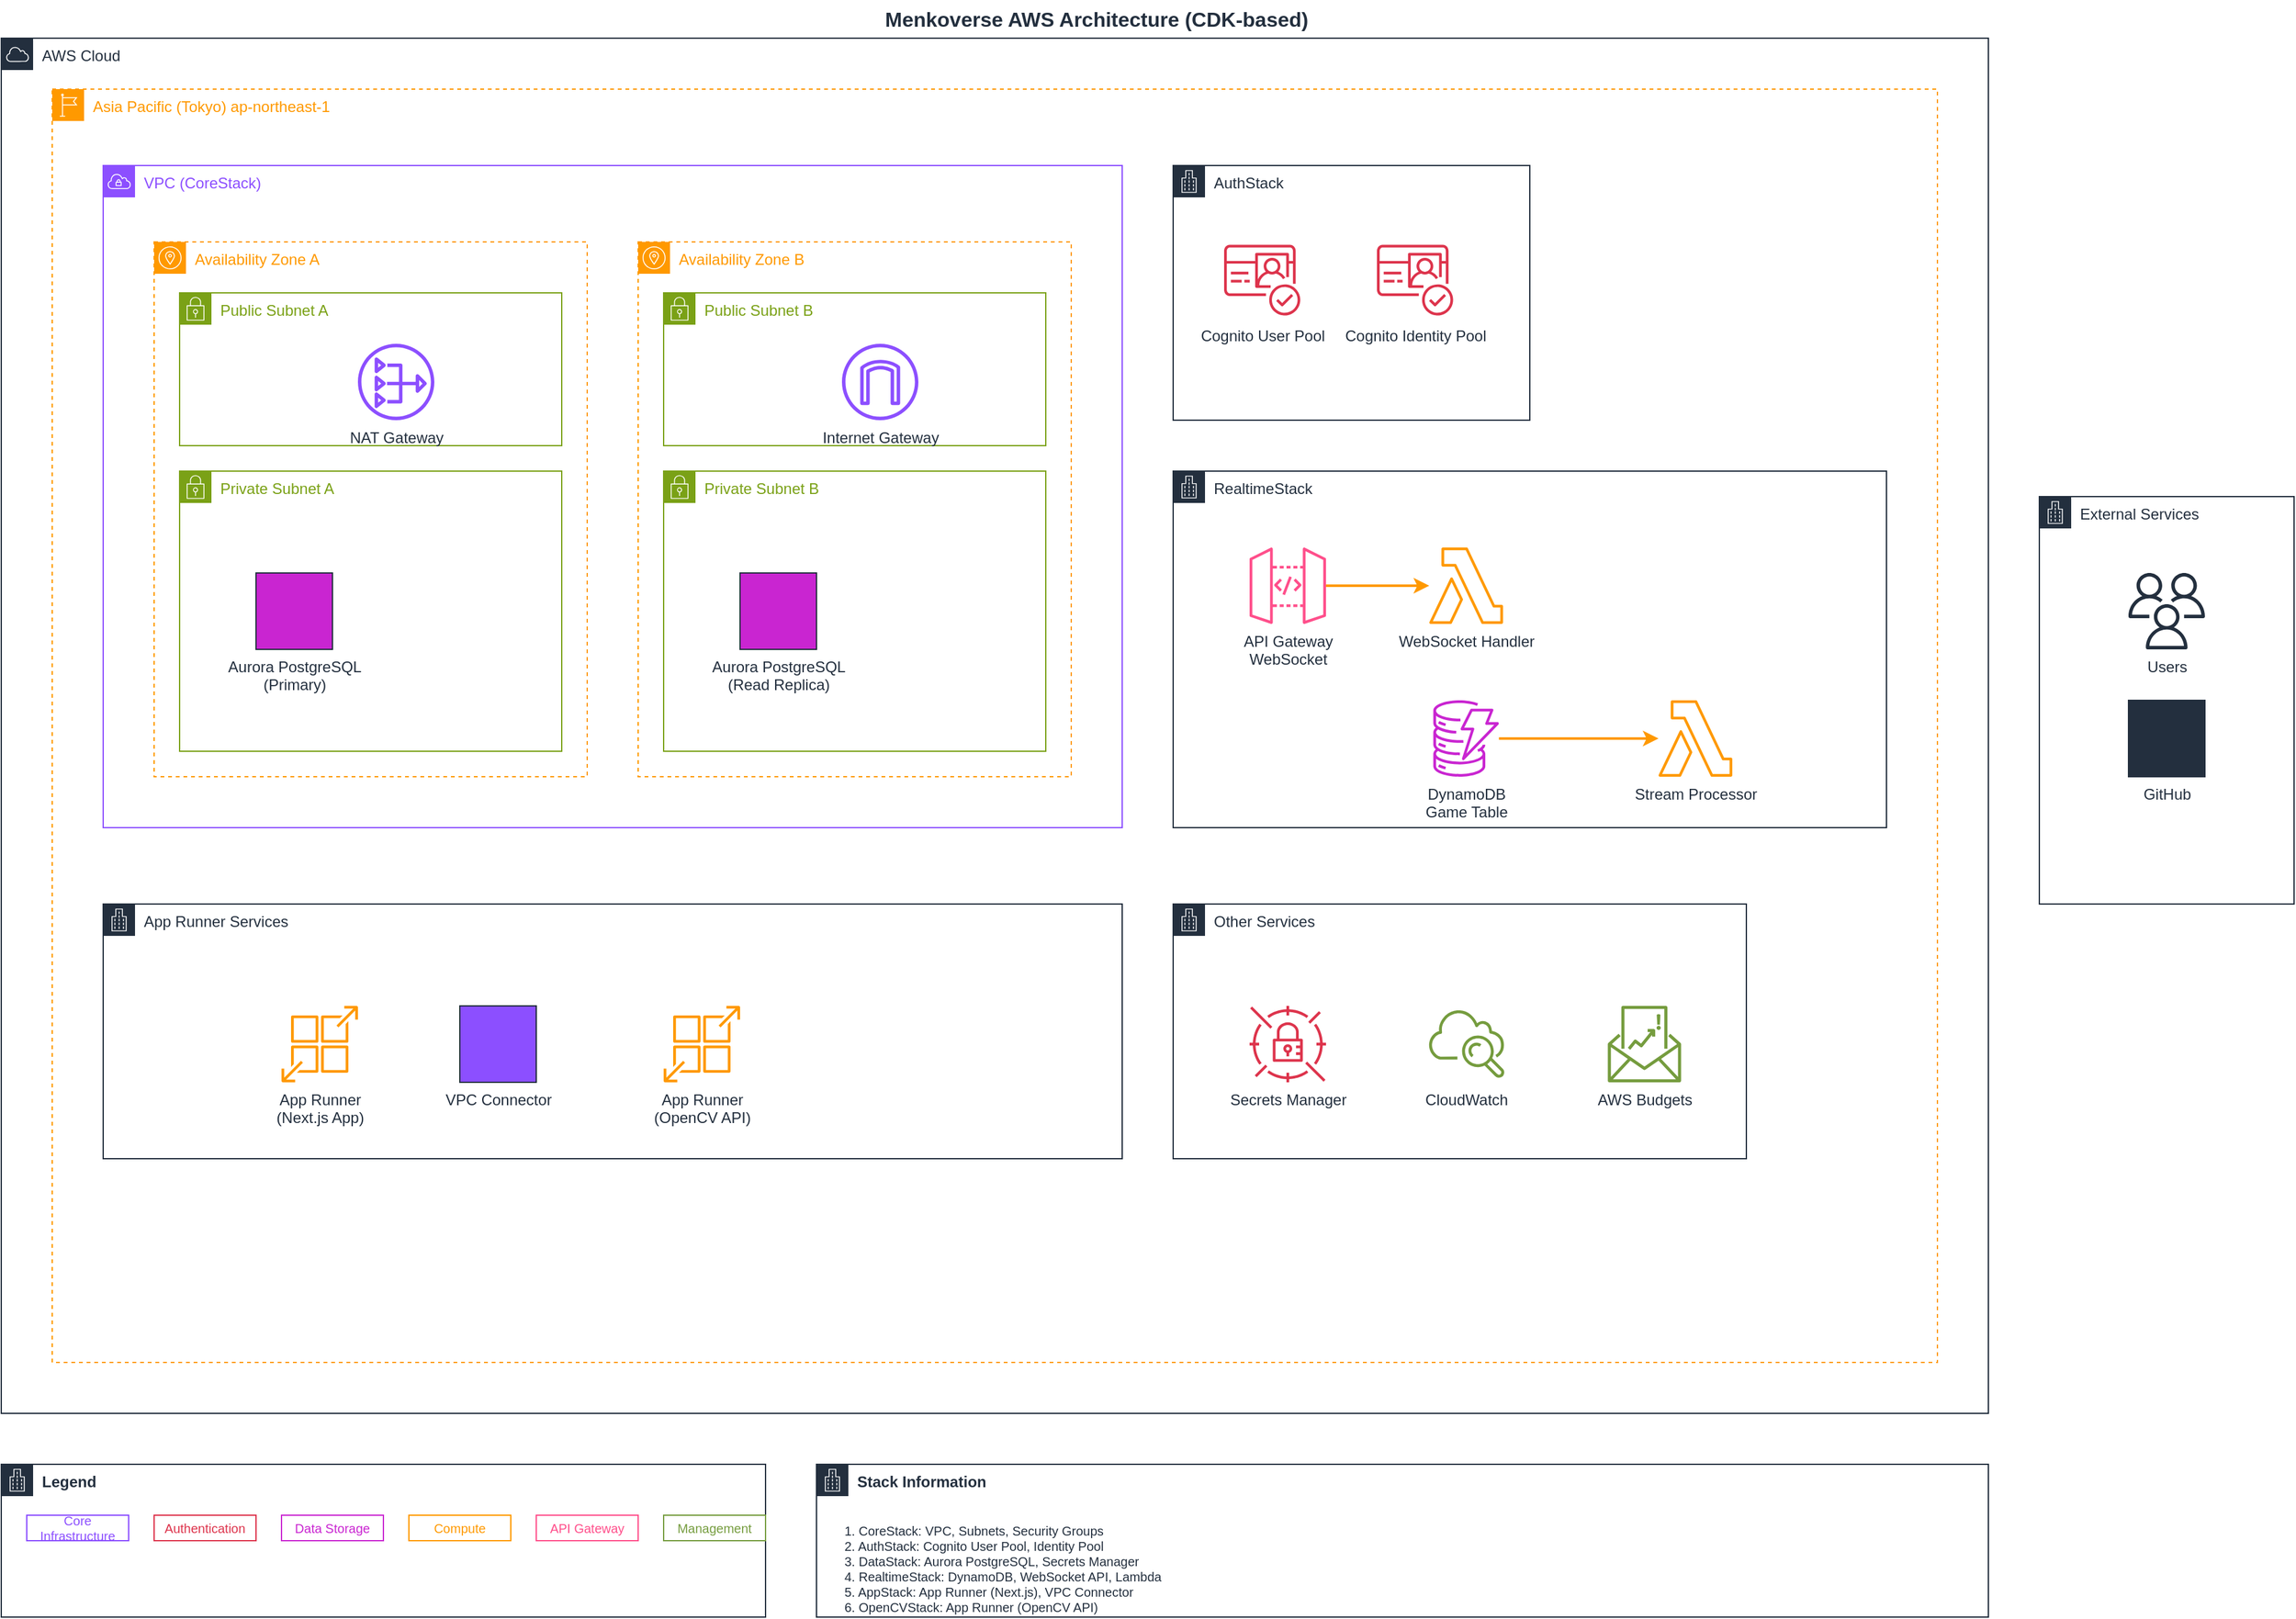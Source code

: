 <mxfile>
    <diagram id="aws-architecture" name="Menkoverse AWS Architecture">
        <mxGraphModel dx="1280" dy="866" grid="1" gridSize="10" guides="1" tooltips="1" connect="1" arrows="1" fold="1" page="1" pageScale="1" pageWidth="1654" pageHeight="1169" math="0" shadow="0">
            <root>
                <mxCell id="0"/>
                <mxCell id="1" parent="0"/>
                <mxCell id="aws-cloud" value="AWS Cloud" style="sketch=0;outlineConnect=0;gradientColor=none;html=1;whiteSpace=wrap;fontSize=12;fontStyle=0;container=1;pointerEvents=0;collapsible=0;recursiveResize=0;shape=mxgraph.aws4.group;grIcon=mxgraph.aws4.group_aws_cloud;strokeColor=#232F3E;fillColor=none;verticalAlign=top;align=left;spacingLeft=30;fontColor=#232F3E;dashed=0;" parent="1" vertex="1">
                    <mxGeometry x="40" y="40" width="1560" height="1080" as="geometry"/>
                </mxCell>
                <mxCell id="region-tokyo" value="Asia Pacific (Tokyo) ap-northeast-1" style="sketch=0;outlineConnect=0;gradientColor=none;html=1;whiteSpace=wrap;fontSize=12;fontStyle=0;container=1;pointerEvents=0;collapsible=0;recursiveResize=0;shape=mxgraph.aws4.group;grIcon=mxgraph.aws4.group_region;strokeColor=#FF9900;fillColor=none;verticalAlign=top;align=left;spacingLeft=30;fontColor=#FF9900;dashed=1;" parent="aws-cloud" vertex="1">
                    <mxGeometry x="40" y="40" width="1480" height="1000" as="geometry"/>
                </mxCell>
                <mxCell id="vpc" value="VPC (CoreStack)" style="sketch=0;outlineConnect=0;gradientColor=none;html=1;whiteSpace=wrap;fontSize=12;fontStyle=0;container=1;pointerEvents=0;collapsible=0;recursiveResize=0;shape=mxgraph.aws4.group;grIcon=mxgraph.aws4.group_vpc;strokeColor=#8C4FFF;fillColor=none;verticalAlign=top;align=left;spacingLeft=30;fontColor=#8C4FFF;dashed=0;" parent="region-tokyo" vertex="1">
                    <mxGeometry x="40" y="60" width="800" height="520" as="geometry"/>
                </mxCell>
                <mxCell id="az-a" value="Availability Zone A" style="sketch=0;outlineConnect=0;gradientColor=none;html=1;whiteSpace=wrap;fontSize=12;fontStyle=0;container=1;pointerEvents=0;collapsible=0;recursiveResize=0;shape=mxgraph.aws4.group;grIcon=mxgraph.aws4.group_availability_zone;strokeColor=#FF9900;fillColor=none;verticalAlign=top;align=left;spacingLeft=30;fontColor=#FF9900;dashed=1;" parent="vpc" vertex="1">
                    <mxGeometry x="40" y="60" width="340" height="420" as="geometry"/>
                </mxCell>
                <mxCell id="public-subnet-a" value="Public Subnet A" style="sketch=0;outlineConnect=0;gradientColor=none;html=1;whiteSpace=wrap;fontSize=12;fontStyle=0;container=1;pointerEvents=0;collapsible=0;recursiveResize=0;shape=mxgraph.aws4.group;grIcon=mxgraph.aws4.group_security_group;strokeColor=#7AA116;fillColor=none;verticalAlign=top;align=left;spacingLeft=30;fontColor=#7AA116;dashed=0;" parent="az-a" vertex="1">
                    <mxGeometry x="20" y="40" width="300" height="120" as="geometry"/>
                </mxCell>
                <mxCell id="nat-gateway" value="NAT Gateway" style="sketch=0;outlineConnect=0;fontColor=#232F3E;gradientColor=none;strokeColor=#232F3E;fillColor=#8C4FFF;html=1;verticalAlign=top;align=center;verticalLabelPosition=bottom;labelPosition=center;shape=mxgraph.aws4.nat_gateway;" parent="public-subnet-a" vertex="1">
                    <mxGeometry x="140" y="40" width="60" height="60" as="geometry"/>
                </mxCell>
                <mxCell id="private-subnet-a" value="Private Subnet A" style="sketch=0;outlineConnect=0;gradientColor=none;html=1;whiteSpace=wrap;fontSize=12;fontStyle=0;container=1;pointerEvents=0;collapsible=0;recursiveResize=0;shape=mxgraph.aws4.group;grIcon=mxgraph.aws4.group_security_group;strokeColor=#7AA116;fillColor=none;verticalAlign=top;align=left;spacingLeft=30;fontColor=#7AA116;dashed=0;" parent="az-a" vertex="1">
                    <mxGeometry x="20" y="180" width="300" height="220" as="geometry"/>
                </mxCell>
                <mxCell id="rds-primary" value="Aurora PostgreSQL&#xa;(Primary)" style="sketch=0;outlineConnect=0;fontColor=#232F3E;gradientColor=none;strokeColor=#232F3E;fillColor=#C925D1;html=1;verticalAlign=top;align=center;verticalLabelPosition=bottom;labelPosition=center;shape=mxgraph.aws4.rds_aurora_instance;" parent="private-subnet-a" vertex="1">
                    <mxGeometry x="60" y="80" width="60" height="60" as="geometry"/>
                </mxCell>
                <mxCell id="az-b" value="Availability Zone B" style="sketch=0;outlineConnect=0;gradientColor=none;html=1;whiteSpace=wrap;fontSize=12;fontStyle=0;container=1;pointerEvents=0;collapsible=0;recursiveResize=0;shape=mxgraph.aws4.group;grIcon=mxgraph.aws4.group_availability_zone;strokeColor=#FF9900;fillColor=none;verticalAlign=top;align=left;spacingLeft=30;fontColor=#FF9900;dashed=1;" parent="vpc" vertex="1">
                    <mxGeometry x="420" y="60" width="340" height="420" as="geometry"/>
                </mxCell>
                <mxCell id="public-subnet-b" value="Public Subnet B" style="sketch=0;outlineConnect=0;gradientColor=none;html=1;whiteSpace=wrap;fontSize=12;fontStyle=0;container=1;pointerEvents=0;collapsible=0;recursiveResize=0;shape=mxgraph.aws4.group;grIcon=mxgraph.aws4.group_security_group;strokeColor=#7AA116;fillColor=none;verticalAlign=top;align=left;spacingLeft=30;fontColor=#7AA116;dashed=0;" parent="az-b" vertex="1">
                    <mxGeometry x="20" y="40" width="300" height="120" as="geometry"/>
                </mxCell>
                <mxCell id="igw" value="Internet Gateway" style="sketch=0;outlineConnect=0;fontColor=#232F3E;gradientColor=none;strokeColor=#232F3E;fillColor=#8C4FFF;html=1;verticalAlign=top;align=center;verticalLabelPosition=bottom;labelPosition=center;shape=mxgraph.aws4.internet_gateway;" parent="public-subnet-b" vertex="1">
                    <mxGeometry x="140" y="40" width="60" height="60" as="geometry"/>
                </mxCell>
                <mxCell id="private-subnet-b" value="Private Subnet B" style="sketch=0;outlineConnect=0;gradientColor=none;html=1;whiteSpace=wrap;fontSize=12;fontStyle=0;container=1;pointerEvents=0;collapsible=0;recursiveResize=0;shape=mxgraph.aws4.group;grIcon=mxgraph.aws4.group_security_group;strokeColor=#7AA116;fillColor=none;verticalAlign=top;align=left;spacingLeft=30;fontColor=#7AA116;dashed=0;" parent="az-b" vertex="1">
                    <mxGeometry x="20" y="180" width="300" height="220" as="geometry"/>
                </mxCell>
                <mxCell id="rds-replica" value="Aurora PostgreSQL&#xa;(Read Replica)" style="sketch=0;outlineConnect=0;fontColor=#232F3E;gradientColor=none;strokeColor=#232F3E;fillColor=#C925D1;html=1;verticalAlign=top;align=center;verticalLabelPosition=bottom;labelPosition=center;shape=mxgraph.aws4.rds_aurora_instance;" parent="private-subnet-b" vertex="1">
                    <mxGeometry x="60" y="80" width="60" height="60" as="geometry"/>
                </mxCell>
                <mxCell id="cognito-group" value="AuthStack" style="sketch=0;outlineConnect=0;gradientColor=none;html=1;whiteSpace=wrap;fontSize=12;fontStyle=0;container=1;pointerEvents=0;collapsible=0;recursiveResize=0;shape=mxgraph.aws4.group;grIcon=mxgraph.aws4.group_corporate_data_center;strokeColor=#232F3E;fillColor=none;verticalAlign=top;align=left;spacingLeft=30;fontColor=#232F3E;dashed=0;" parent="region-tokyo" vertex="1">
                    <mxGeometry x="880" y="60" width="280" height="200" as="geometry"/>
                </mxCell>
                <mxCell id="cognito-user-pool" value="Cognito User Pool" style="sketch=0;outlineConnect=0;fontColor=#232F3E;gradientColor=none;strokeColor=#232F3E;fillColor=#DD344C;html=1;verticalAlign=top;align=center;verticalLabelPosition=bottom;labelPosition=center;shape=mxgraph.aws4.cognito;" parent="cognito-group" vertex="1">
                    <mxGeometry x="40" y="60" width="60" height="60" as="geometry"/>
                </mxCell>
                <mxCell id="cognito-identity-pool" value="Cognito Identity Pool" style="sketch=0;outlineConnect=0;fontColor=#232F3E;gradientColor=none;strokeColor=#232F3E;fillColor=#DD344C;html=1;verticalAlign=top;align=center;verticalLabelPosition=bottom;labelPosition=center;shape=mxgraph.aws4.cognito;" parent="cognito-group" vertex="1">
                    <mxGeometry x="160" y="60" width="60" height="60" as="geometry"/>
                </mxCell>
                <mxCell id="realtime-group" value="RealtimeStack" style="sketch=0;outlineConnect=0;gradientColor=none;html=1;whiteSpace=wrap;fontSize=12;fontStyle=0;container=1;pointerEvents=0;collapsible=0;recursiveResize=0;shape=mxgraph.aws4.group;grIcon=mxgraph.aws4.group_corporate_data_center;strokeColor=#232F3E;fillColor=none;verticalAlign=top;align=left;spacingLeft=30;fontColor=#232F3E;dashed=0;" parent="region-tokyo" vertex="1">
                    <mxGeometry x="880" y="300" width="560" height="280" as="geometry"/>
                </mxCell>
                <mxCell id="api-gateway-websocket" value="API Gateway&#xa;WebSocket" style="sketch=0;outlineConnect=0;fontColor=#232F3E;gradientColor=none;strokeColor=#232F3E;fillColor=#FF4F8B;html=1;verticalAlign=top;align=center;verticalLabelPosition=bottom;labelPosition=center;shape=mxgraph.aws4.api_gateway;" parent="realtime-group" vertex="1">
                    <mxGeometry x="60" y="60" width="60" height="60" as="geometry"/>
                </mxCell>
                <mxCell id="websocket-handler" value="WebSocket Handler" style="sketch=0;outlineConnect=0;fontColor=#232F3E;gradientColor=none;strokeColor=#232F3E;fillColor=#FF9900;html=1;verticalAlign=top;align=center;verticalLabelPosition=bottom;labelPosition=center;shape=mxgraph.aws4.lambda;" parent="realtime-group" vertex="1">
                    <mxGeometry x="200" y="60" width="60" height="60" as="geometry"/>
                </mxCell>
                <mxCell id="dynamodb-table" value="DynamoDB&#xa;Game Table" style="sketch=0;outlineConnect=0;fontColor=#232F3E;gradientColor=none;strokeColor=#232F3E;fillColor=#C925D1;html=1;verticalAlign=top;align=center;verticalLabelPosition=bottom;labelPosition=center;shape=mxgraph.aws4.dynamodb;" parent="realtime-group" vertex="1">
                    <mxGeometry x="200" y="180" width="60" height="60" as="geometry"/>
                </mxCell>
                <mxCell id="stream-processor" value="Stream Processor" style="sketch=0;outlineConnect=0;fontColor=#232F3E;gradientColor=none;strokeColor=#232F3E;fillColor=#FF9900;html=1;verticalAlign=top;align=center;verticalLabelPosition=bottom;labelPosition=center;shape=mxgraph.aws4.lambda;" parent="realtime-group" vertex="1">
                    <mxGeometry x="380" y="180" width="60" height="60" as="geometry"/>
                </mxCell>
                <mxCell id="stream-to-lambda" value="" style="endArrow=classic;html=1;strokeColor=#FF9900;strokeWidth=2;" parent="realtime-group" edge="1" target="stream-processor" source="dynamodb-table">
                    <mxGeometry width="50" height="50" relative="1" as="geometry">
                        <mxPoint x="220" y="209.17" as="sourcePoint"/>
                        <mxPoint x="370" y="209.17" as="targetPoint"/>
                    </mxGeometry>
                </mxCell>
                <mxCell id="2" value="" style="endArrow=classic;html=1;strokeColor=#FF9900;strokeWidth=2;" edge="1" parent="realtime-group" source="api-gateway-websocket" target="websocket-handler">
                    <mxGeometry width="50" height="50" relative="1" as="geometry">
                        <mxPoint x="110" y="100" as="sourcePoint"/>
                        <mxPoint x="235" y="100" as="targetPoint"/>
                    </mxGeometry>
                </mxCell>
                <mxCell id="app-runner-group" value="App Runner Services" style="sketch=0;outlineConnect=0;gradientColor=none;html=1;whiteSpace=wrap;fontSize=12;fontStyle=0;container=1;pointerEvents=0;collapsible=0;recursiveResize=0;shape=mxgraph.aws4.group;grIcon=mxgraph.aws4.group_corporate_data_center;strokeColor=#232F3E;fillColor=none;verticalAlign=top;align=left;spacingLeft=30;fontColor=#232F3E;dashed=0;" parent="region-tokyo" vertex="1">
                    <mxGeometry x="40" y="640" width="800" height="200" as="geometry"/>
                </mxCell>
                <mxCell id="app-runner-main" value="App Runner&#xa;(Next.js App)" style="sketch=0;outlineConnect=0;fontColor=#232F3E;gradientColor=none;strokeColor=#232F3E;fillColor=#FF9900;html=1;verticalAlign=top;align=center;verticalLabelPosition=bottom;labelPosition=center;shape=mxgraph.aws4.app_runner;" parent="app-runner-group" vertex="1">
                    <mxGeometry x="140" y="80" width="60" height="60" as="geometry"/>
                </mxCell>
                <mxCell id="app-runner-opencv" value="App Runner&#xa;(OpenCV API)" style="sketch=0;outlineConnect=0;fontColor=#232F3E;gradientColor=none;strokeColor=#232F3E;fillColor=#FF9900;html=1;verticalAlign=top;align=center;verticalLabelPosition=bottom;labelPosition=center;shape=mxgraph.aws4.app_runner;" parent="app-runner-group" vertex="1">
                    <mxGeometry x="440" y="80" width="60" height="60" as="geometry"/>
                </mxCell>
                <mxCell id="vpc-connector" value="VPC Connector" style="sketch=0;outlineConnect=0;fontColor=#232F3E;gradientColor=none;strokeColor=#232F3E;fillColor=#8C4FFF;html=1;verticalAlign=top;align=center;verticalLabelPosition=bottom;labelPosition=center;shape=mxgraph.aws4.vpc_connector;" parent="app-runner-group" vertex="1">
                    <mxGeometry x="280" y="80" width="60" height="60" as="geometry"/>
                </mxCell>
                <mxCell id="other-services" value="Other Services" style="sketch=0;outlineConnect=0;gradientColor=none;html=1;whiteSpace=wrap;fontSize=12;fontStyle=0;container=1;pointerEvents=0;collapsible=0;recursiveResize=0;shape=mxgraph.aws4.group;grIcon=mxgraph.aws4.group_corporate_data_center;strokeColor=#232F3E;fillColor=none;verticalAlign=top;align=left;spacingLeft=30;fontColor=#232F3E;dashed=0;" parent="region-tokyo" vertex="1">
                    <mxGeometry x="880" y="640" width="450" height="200" as="geometry"/>
                </mxCell>
                <mxCell id="secrets-manager" value="Secrets Manager" style="sketch=0;outlineConnect=0;fontColor=#232F3E;gradientColor=none;strokeColor=#232F3E;fillColor=#DD344C;html=1;verticalAlign=top;align=center;verticalLabelPosition=bottom;labelPosition=center;shape=mxgraph.aws4.secrets_manager;" parent="other-services" vertex="1">
                    <mxGeometry x="60" y="80" width="60" height="60" as="geometry"/>
                </mxCell>
                <mxCell id="cloudwatch" value="CloudWatch" style="sketch=0;outlineConnect=0;fontColor=#232F3E;gradientColor=none;strokeColor=#232F3E;fillColor=#759C3E;html=1;verticalAlign=top;align=center;verticalLabelPosition=bottom;labelPosition=center;shape=mxgraph.aws4.cloudwatch;" parent="other-services" vertex="1">
                    <mxGeometry x="200" y="80" width="60" height="60" as="geometry"/>
                </mxCell>
                <mxCell id="budgets" value="AWS Budgets" style="sketch=0;outlineConnect=0;fontColor=#232F3E;gradientColor=none;strokeColor=#232F3E;fillColor=#759C3E;html=1;verticalAlign=top;align=center;verticalLabelPosition=bottom;labelPosition=center;shape=mxgraph.aws4.budgets;" parent="other-services" vertex="1">
                    <mxGeometry x="340" y="80" width="60" height="60" as="geometry"/>
                </mxCell>
                <mxCell id="external-services" value="External Services" style="sketch=0;outlineConnect=0;gradientColor=none;html=1;whiteSpace=wrap;fontSize=12;fontStyle=0;container=1;pointerEvents=0;collapsible=0;recursiveResize=0;shape=mxgraph.aws4.group;grIcon=mxgraph.aws4.group_corporate_data_center;strokeColor=#232F3E;fillColor=none;verticalAlign=top;align=left;spacingLeft=30;fontColor=#232F3E;dashed=0;" parent="1" vertex="1">
                    <mxGeometry x="1640" y="400" width="200" height="320" as="geometry"/>
                </mxCell>
                <mxCell id="users" value="Users" style="sketch=0;outlineConnect=0;fontColor=#232F3E;gradientColor=none;strokeColor=#232F3E;fillColor=#232F3E;html=1;verticalAlign=top;align=center;verticalLabelPosition=bottom;labelPosition=center;shape=mxgraph.aws4.users;" parent="external-services" vertex="1">
                    <mxGeometry x="70" y="60" width="60" height="60" as="geometry"/>
                </mxCell>
                <mxCell id="github" value="GitHub" style="sketch=0;outlineConnect=0;fontColor=#232F3E;gradientColor=none;strokeColor=#232F3E;fillColor=#232F3E;html=1;verticalAlign=top;align=center;verticalLabelPosition=bottom;labelPosition=center;shape=mxgraph.aws4.general_internet;" parent="external-services" vertex="1">
                    <mxGeometry x="70" y="160" width="60" height="60" as="geometry"/>
                </mxCell>
                <mxCell id="title" value="Menkoverse AWS Architecture (CDK-based)" style="text;html=1;strokeColor=none;fillColor=none;align=center;verticalAlign=middle;whiteSpace=wrap;rounded=0;fontSize=16;fontStyle=1;fontColor=#232F3E;" parent="1" vertex="1">
                    <mxGeometry x="700" y="10" width="400" height="30" as="geometry"/>
                </mxCell>
                <mxCell id="legend" value="Legend" style="sketch=0;outlineConnect=0;gradientColor=none;html=1;whiteSpace=wrap;fontSize=12;fontStyle=1;container=1;pointerEvents=0;collapsible=0;recursiveResize=0;shape=mxgraph.aws4.group;grIcon=mxgraph.aws4.group_corporate_data_center;strokeColor=#232F3E;fillColor=none;verticalAlign=top;align=left;spacingLeft=30;fontColor=#232F3E;dashed=0;" parent="1" vertex="1">
                    <mxGeometry x="40" y="1160" width="600" height="120" as="geometry"/>
                </mxCell>
                <mxCell id="legend-core" value="Core Infrastructure" style="text;html=1;strokeColor=#8C4FFF;fillColor=none;align=center;verticalAlign=middle;whiteSpace=wrap;rounded=0;fontSize=10;fontColor=#8C4FFF;" parent="legend" vertex="1">
                    <mxGeometry x="20" y="40" width="80" height="20" as="geometry"/>
                </mxCell>
                <mxCell id="legend-auth" value="Authentication" style="text;html=1;strokeColor=#DD344C;fillColor=none;align=center;verticalAlign=middle;whiteSpace=wrap;rounded=0;fontSize=10;fontColor=#DD344C;" parent="legend" vertex="1">
                    <mxGeometry x="120" y="40" width="80" height="20" as="geometry"/>
                </mxCell>
                <mxCell id="legend-data" value="Data Storage" style="text;html=1;strokeColor=#C925D1;fillColor=none;align=center;verticalAlign=middle;whiteSpace=wrap;rounded=0;fontSize=10;fontColor=#C925D1;" parent="legend" vertex="1">
                    <mxGeometry x="220" y="40" width="80" height="20" as="geometry"/>
                </mxCell>
                <mxCell id="legend-compute" value="Compute" style="text;html=1;strokeColor=#FF9900;fillColor=none;align=center;verticalAlign=middle;whiteSpace=wrap;rounded=0;fontSize=10;fontColor=#FF9900;" parent="legend" vertex="1">
                    <mxGeometry x="320" y="40" width="80" height="20" as="geometry"/>
                </mxCell>
                <mxCell id="legend-api" value="API Gateway" style="text;html=1;strokeColor=#FF4F8B;fillColor=none;align=center;verticalAlign=middle;whiteSpace=wrap;rounded=0;fontSize=10;fontColor=#FF4F8B;" parent="legend" vertex="1">
                    <mxGeometry x="420" y="40" width="80" height="20" as="geometry"/>
                </mxCell>
                <mxCell id="legend-mgmt" value="Management" style="text;html=1;strokeColor=#759C3E;fillColor=none;align=center;verticalAlign=middle;whiteSpace=wrap;rounded=0;fontSize=10;fontColor=#759C3E;" parent="legend" vertex="1">
                    <mxGeometry x="520" y="40" width="80" height="20" as="geometry"/>
                </mxCell>
                <mxCell id="stack-labels" value="Stack Information" style="sketch=0;outlineConnect=0;gradientColor=none;html=1;whiteSpace=wrap;fontSize=12;fontStyle=1;container=1;pointerEvents=0;collapsible=0;recursiveResize=0;shape=mxgraph.aws4.group;grIcon=mxgraph.aws4.group_corporate_data_center;strokeColor=#232F3E;fillColor=none;verticalAlign=top;align=left;spacingLeft=30;fontColor=#232F3E;dashed=0;" parent="1" vertex="1">
                    <mxGeometry x="680" y="1160" width="920" height="120" as="geometry"/>
                </mxCell>
                <mxCell id="stack-info" value="1. CoreStack: VPC, Subnets, Security Groups&#xa;2. AuthStack: Cognito User Pool, Identity Pool&#xa;3. DataStack: Aurora PostgreSQL, Secrets Manager&#xa;4. RealtimeStack: DynamoDB, WebSocket API, Lambda&#xa;5. AppStack: App Runner (Next.js), VPC Connector&#xa;6. OpenCVStack: App Runner (OpenCV API)" style="text;html=1;strokeColor=none;fillColor=none;align=left;verticalAlign=top;whiteSpace=wrap;rounded=0;fontSize=10;fontColor=#232F3E;" parent="stack-labels" vertex="1">
                    <mxGeometry x="20" y="40" width="880" height="60" as="geometry"/>
                </mxCell>
            </root>
        </mxGraphModel>
    </diagram>
</mxfile>